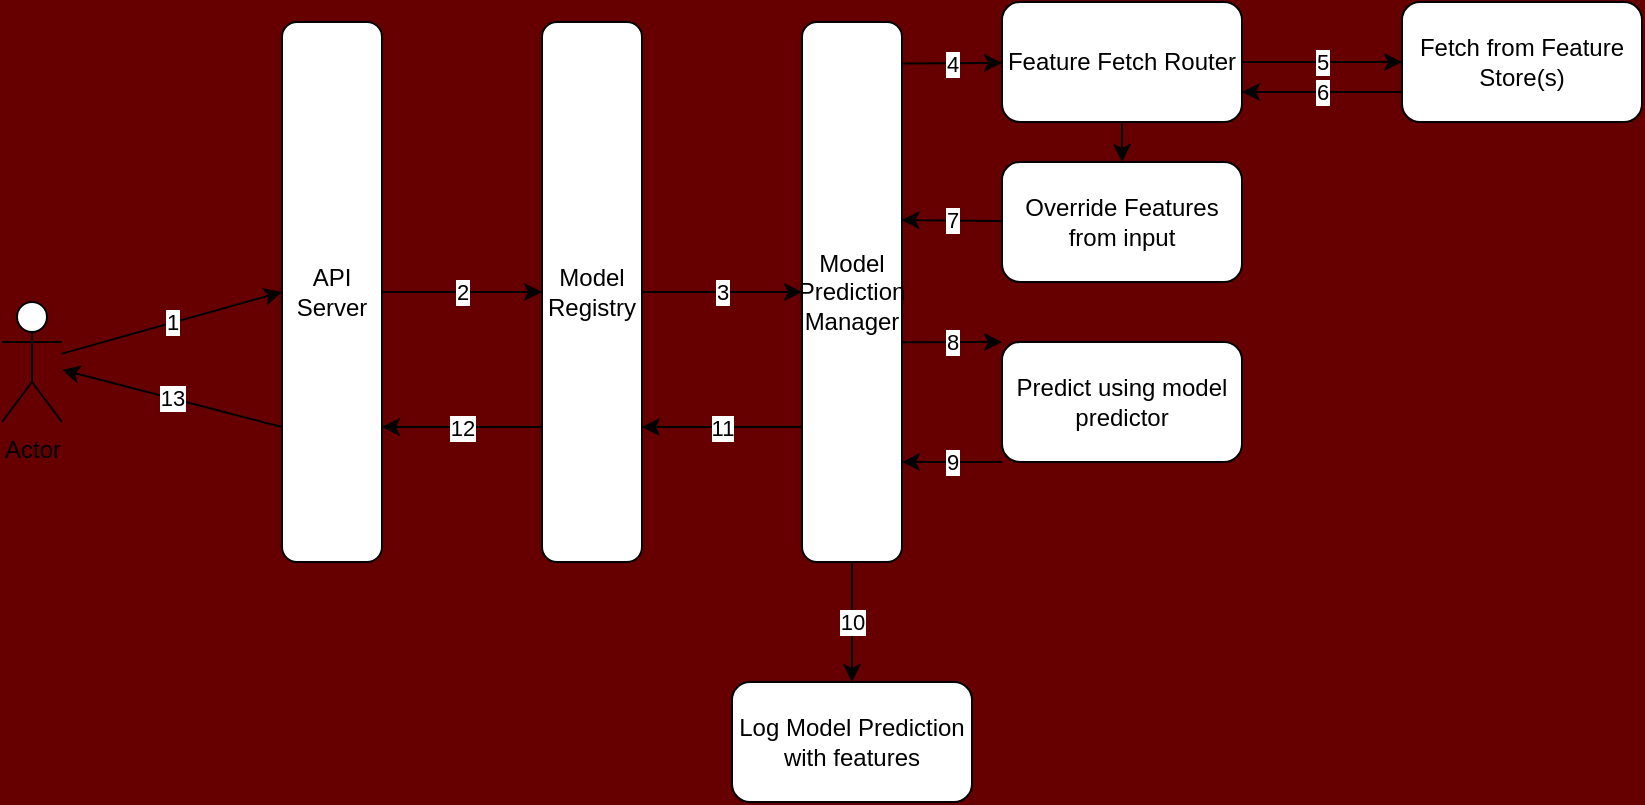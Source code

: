 <mxfile>
    <diagram id="gcLS_s0qaUouo3Le8u9q" name="Page-1">
        <mxGraphModel dx="800" dy="568" grid="1" gridSize="10" guides="1" tooltips="1" connect="1" arrows="1" fold="1" page="1" pageScale="1" pageWidth="850" pageHeight="1100" background="#660000" math="0" shadow="0">
            <root>
                <mxCell id="0"/>
                <mxCell id="1" parent="0"/>
                <mxCell id="5" value="2" style="edgeStyle=none;html=1;" edge="1" parent="1" source="3" target="4">
                    <mxGeometry relative="1" as="geometry"/>
                </mxCell>
                <mxCell id="29" value="13" style="edgeStyle=none;html=1;exitX=0;exitY=0.75;exitDx=0;exitDy=0;" edge="1" parent="1" source="3" target="24">
                    <mxGeometry relative="1" as="geometry"/>
                </mxCell>
                <mxCell id="3" value="API Server" style="rounded=1;whiteSpace=wrap;html=1;" vertex="1" parent="1">
                    <mxGeometry x="160" y="100" width="50" height="270" as="geometry"/>
                </mxCell>
                <mxCell id="7" value="3" style="edgeStyle=none;html=1;" edge="1" parent="1" source="4" target="6">
                    <mxGeometry relative="1" as="geometry"/>
                </mxCell>
                <mxCell id="23" value="12" style="edgeStyle=none;html=1;exitX=0;exitY=0.75;exitDx=0;exitDy=0;entryX=1;entryY=0.75;entryDx=0;entryDy=0;" edge="1" parent="1" source="4" target="3">
                    <mxGeometry relative="1" as="geometry"/>
                </mxCell>
                <mxCell id="4" value="Model Registry" style="rounded=1;whiteSpace=wrap;html=1;" vertex="1" parent="1">
                    <mxGeometry x="290" y="100" width="50" height="270" as="geometry"/>
                </mxCell>
                <mxCell id="9" value="4" style="edgeStyle=none;html=1;exitX=1.012;exitY=0.077;exitDx=0;exitDy=0;exitPerimeter=0;" edge="1" parent="1" source="6" target="8">
                    <mxGeometry relative="1" as="geometry"/>
                </mxCell>
                <mxCell id="18" value="8" style="edgeStyle=none;html=1;exitX=1;exitY=0.593;exitDx=0;exitDy=0;exitPerimeter=0;entryX=0;entryY=0;entryDx=0;entryDy=0;" edge="1" parent="1" source="6" target="17">
                    <mxGeometry relative="1" as="geometry"/>
                </mxCell>
                <mxCell id="21" value="10" style="edgeStyle=none;html=1;" edge="1" parent="1" source="6" target="20">
                    <mxGeometry relative="1" as="geometry"/>
                </mxCell>
                <mxCell id="22" value="11" style="edgeStyle=none;html=1;exitX=0;exitY=0.75;exitDx=0;exitDy=0;entryX=1;entryY=0.75;entryDx=0;entryDy=0;" edge="1" parent="1" source="6" target="4">
                    <mxGeometry relative="1" as="geometry"/>
                </mxCell>
                <mxCell id="6" value="Model Prediction Manager" style="rounded=1;whiteSpace=wrap;html=1;" vertex="1" parent="1">
                    <mxGeometry x="420" y="100" width="50" height="270" as="geometry"/>
                </mxCell>
                <mxCell id="11" value="5" style="edgeStyle=none;html=1;" edge="1" parent="1" source="8" target="10">
                    <mxGeometry relative="1" as="geometry"/>
                </mxCell>
                <mxCell id="14" value="" style="edgeStyle=none;html=1;" edge="1" parent="1" source="8" target="13">
                    <mxGeometry relative="1" as="geometry"/>
                </mxCell>
                <mxCell id="8" value="Feature Fetch Router" style="whiteSpace=wrap;html=1;rounded=1;" vertex="1" parent="1">
                    <mxGeometry x="520" y="90" width="120" height="60" as="geometry"/>
                </mxCell>
                <mxCell id="12" value="6" style="edgeStyle=none;html=1;entryX=1;entryY=0.75;entryDx=0;entryDy=0;exitX=0;exitY=0.75;exitDx=0;exitDy=0;" edge="1" parent="1" source="10" target="8">
                    <mxGeometry relative="1" as="geometry"/>
                </mxCell>
                <mxCell id="10" value="Fetch from Feature Store(s)" style="whiteSpace=wrap;html=1;rounded=1;" vertex="1" parent="1">
                    <mxGeometry x="720" y="90" width="120" height="60" as="geometry"/>
                </mxCell>
                <mxCell id="15" value="7" style="edgeStyle=none;html=1;entryX=0.996;entryY=0.367;entryDx=0;entryDy=0;entryPerimeter=0;" edge="1" parent="1" source="13" target="6">
                    <mxGeometry relative="1" as="geometry">
                        <mxPoint x="480" y="200" as="targetPoint"/>
                    </mxGeometry>
                </mxCell>
                <mxCell id="13" value="Override Features from input" style="whiteSpace=wrap;html=1;rounded=1;" vertex="1" parent="1">
                    <mxGeometry x="520" y="170" width="120" height="60" as="geometry"/>
                </mxCell>
                <mxCell id="19" value="9" style="edgeStyle=none;html=1;entryX=1;entryY=0.815;entryDx=0;entryDy=0;exitX=0;exitY=1;exitDx=0;exitDy=0;entryPerimeter=0;" edge="1" parent="1" source="17" target="6">
                    <mxGeometry relative="1" as="geometry"/>
                </mxCell>
                <mxCell id="17" value="Predict using model predictor" style="whiteSpace=wrap;html=1;rounded=1;" vertex="1" parent="1">
                    <mxGeometry x="520" y="260" width="120" height="60" as="geometry"/>
                </mxCell>
                <mxCell id="20" value="Log Model Prediction with features" style="whiteSpace=wrap;html=1;rounded=1;" vertex="1" parent="1">
                    <mxGeometry x="385" y="430" width="120" height="60" as="geometry"/>
                </mxCell>
                <mxCell id="25" value="1" style="edgeStyle=none;html=1;entryX=0;entryY=0.5;entryDx=0;entryDy=0;" edge="1" parent="1" source="24" target="3">
                    <mxGeometry relative="1" as="geometry"/>
                </mxCell>
                <mxCell id="24" value="Actor" style="shape=umlActor;verticalLabelPosition=bottom;verticalAlign=top;html=1;outlineConnect=0;" vertex="1" parent="1">
                    <mxGeometry x="20" y="240" width="30" height="60" as="geometry"/>
                </mxCell>
            </root>
        </mxGraphModel>
    </diagram>
</mxfile>